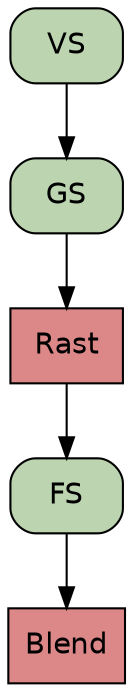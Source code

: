 // dot -Tpdf -oPipeline2.pdf Pipeline2.dot
// dot -Tsvg -oPipeline2.svg Pipeline2.dot

digraph Pipeline2 {

  // bgcolor="#5F534C";
  // rankdir = LR;

  node [shape="box",
        style="rounded,filled",
        color="black",
        fontname="helvetica",
        fillcolor="#bcd5b0",
        fontcolor="#000000"];

  VS;
  FS;
  GS;

  node [shape="box",
        style="filled",
        fillcolor="#dc8888"];

  Rast;
  Blend;

  edge [color="#000000"]

  VS -> GS;
  GS -> Rast;
  Rast -> FS;
  FS -> Blend;
}
